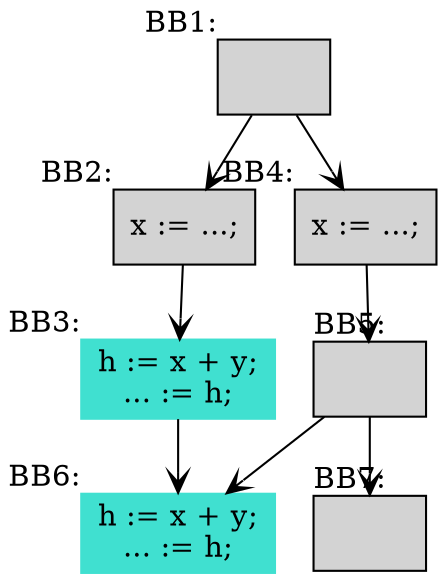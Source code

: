 digraph G {
	node[shape=box;];
	edge[arrowhead=open;];

	BB1 [label=""; xlabel="BB1:"; style=filled;];
	BB2 [label="x := ...;\n"; xlabel="BB2:"; style=filled;];
	BB3 [label="h := x + y;\n... := h;\n"; xlabel="BB3:"; color=Turquoise; style=filled;];
	BB4 [label="x := ...;\n"; xlabel="BB4:"; style=filled;];
	BB5 [label=""; xlabel="BB5:"; style=filled;];
	BB6 [label="h := x + y;\n... := h;\n"; xlabel="BB6:"; color=Turquoise; style=filled;];
	BB7 [label=""; xlabel="BB7:"; style=filled;];

	BB1->BB2;
	BB1->BB4;
	BB2->BB3;
	BB3->BB6;
	BB4->BB5;
	BB5->BB6;
	BB5->BB7;
}
